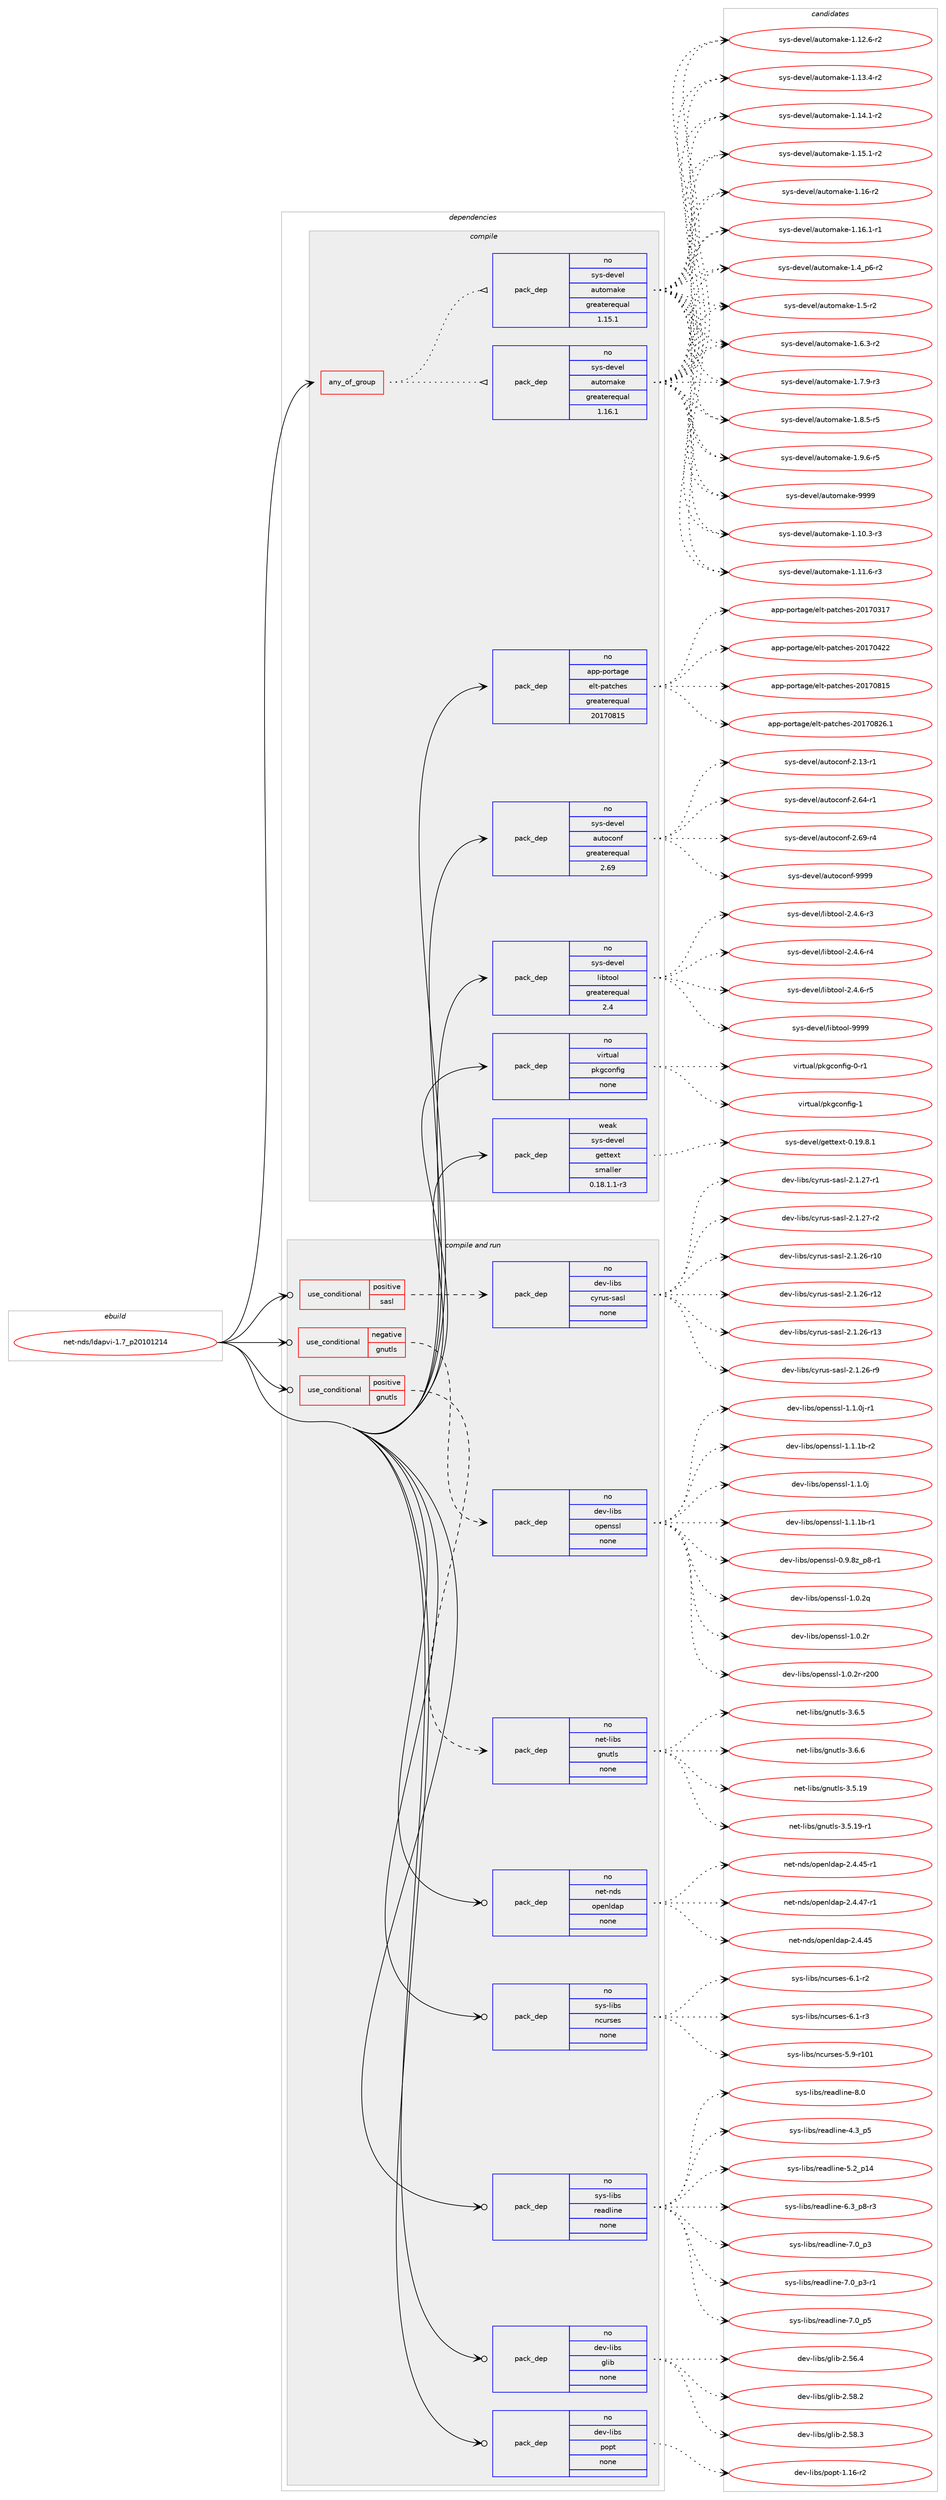 digraph prolog {

# *************
# Graph options
# *************

newrank=true;
concentrate=true;
compound=true;
graph [rankdir=LR,fontname=Helvetica,fontsize=10,ranksep=1.5];#, ranksep=2.5, nodesep=0.2];
edge  [arrowhead=vee];
node  [fontname=Helvetica,fontsize=10];

# **********
# The ebuild
# **********

subgraph cluster_leftcol {
color=gray;
rank=same;
label=<<i>ebuild</i>>;
id [label="net-nds/ldapvi-1.7_p20101214", color=red, width=4, href="../net-nds/ldapvi-1.7_p20101214.svg"];
}

# ****************
# The dependencies
# ****************

subgraph cluster_midcol {
color=gray;
label=<<i>dependencies</i>>;
subgraph cluster_compile {
fillcolor="#eeeeee";
style=filled;
label=<<i>compile</i>>;
subgraph any54 {
dependency1610 [label=<<TABLE BORDER="0" CELLBORDER="1" CELLSPACING="0" CELLPADDING="4"><TR><TD CELLPADDING="10">any_of_group</TD></TR></TABLE>>, shape=none, color=red];subgraph pack1353 {
dependency1611 [label=<<TABLE BORDER="0" CELLBORDER="1" CELLSPACING="0" CELLPADDING="4" WIDTH="220"><TR><TD ROWSPAN="6" CELLPADDING="30">pack_dep</TD></TR><TR><TD WIDTH="110">no</TD></TR><TR><TD>sys-devel</TD></TR><TR><TD>automake</TD></TR><TR><TD>greaterequal</TD></TR><TR><TD>1.16.1</TD></TR></TABLE>>, shape=none, color=blue];
}
dependency1610:e -> dependency1611:w [weight=20,style="dotted",arrowhead="oinv"];
subgraph pack1354 {
dependency1612 [label=<<TABLE BORDER="0" CELLBORDER="1" CELLSPACING="0" CELLPADDING="4" WIDTH="220"><TR><TD ROWSPAN="6" CELLPADDING="30">pack_dep</TD></TR><TR><TD WIDTH="110">no</TD></TR><TR><TD>sys-devel</TD></TR><TR><TD>automake</TD></TR><TR><TD>greaterequal</TD></TR><TR><TD>1.15.1</TD></TR></TABLE>>, shape=none, color=blue];
}
dependency1610:e -> dependency1612:w [weight=20,style="dotted",arrowhead="oinv"];
}
id:e -> dependency1610:w [weight=20,style="solid",arrowhead="vee"];
subgraph pack1355 {
dependency1613 [label=<<TABLE BORDER="0" CELLBORDER="1" CELLSPACING="0" CELLPADDING="4" WIDTH="220"><TR><TD ROWSPAN="6" CELLPADDING="30">pack_dep</TD></TR><TR><TD WIDTH="110">no</TD></TR><TR><TD>app-portage</TD></TR><TR><TD>elt-patches</TD></TR><TR><TD>greaterequal</TD></TR><TR><TD>20170815</TD></TR></TABLE>>, shape=none, color=blue];
}
id:e -> dependency1613:w [weight=20,style="solid",arrowhead="vee"];
subgraph pack1356 {
dependency1614 [label=<<TABLE BORDER="0" CELLBORDER="1" CELLSPACING="0" CELLPADDING="4" WIDTH="220"><TR><TD ROWSPAN="6" CELLPADDING="30">pack_dep</TD></TR><TR><TD WIDTH="110">no</TD></TR><TR><TD>sys-devel</TD></TR><TR><TD>autoconf</TD></TR><TR><TD>greaterequal</TD></TR><TR><TD>2.69</TD></TR></TABLE>>, shape=none, color=blue];
}
id:e -> dependency1614:w [weight=20,style="solid",arrowhead="vee"];
subgraph pack1357 {
dependency1615 [label=<<TABLE BORDER="0" CELLBORDER="1" CELLSPACING="0" CELLPADDING="4" WIDTH="220"><TR><TD ROWSPAN="6" CELLPADDING="30">pack_dep</TD></TR><TR><TD WIDTH="110">no</TD></TR><TR><TD>sys-devel</TD></TR><TR><TD>libtool</TD></TR><TR><TD>greaterequal</TD></TR><TR><TD>2.4</TD></TR></TABLE>>, shape=none, color=blue];
}
id:e -> dependency1615:w [weight=20,style="solid",arrowhead="vee"];
subgraph pack1358 {
dependency1616 [label=<<TABLE BORDER="0" CELLBORDER="1" CELLSPACING="0" CELLPADDING="4" WIDTH="220"><TR><TD ROWSPAN="6" CELLPADDING="30">pack_dep</TD></TR><TR><TD WIDTH="110">no</TD></TR><TR><TD>virtual</TD></TR><TR><TD>pkgconfig</TD></TR><TR><TD>none</TD></TR><TR><TD></TD></TR></TABLE>>, shape=none, color=blue];
}
id:e -> dependency1616:w [weight=20,style="solid",arrowhead="vee"];
subgraph pack1359 {
dependency1617 [label=<<TABLE BORDER="0" CELLBORDER="1" CELLSPACING="0" CELLPADDING="4" WIDTH="220"><TR><TD ROWSPAN="6" CELLPADDING="30">pack_dep</TD></TR><TR><TD WIDTH="110">weak</TD></TR><TR><TD>sys-devel</TD></TR><TR><TD>gettext</TD></TR><TR><TD>smaller</TD></TR><TR><TD>0.18.1.1-r3</TD></TR></TABLE>>, shape=none, color=blue];
}
id:e -> dependency1617:w [weight=20,style="solid",arrowhead="vee"];
}
subgraph cluster_compileandrun {
fillcolor="#eeeeee";
style=filled;
label=<<i>compile and run</i>>;
subgraph cond202 {
dependency1618 [label=<<TABLE BORDER="0" CELLBORDER="1" CELLSPACING="0" CELLPADDING="4"><TR><TD ROWSPAN="3" CELLPADDING="10">use_conditional</TD></TR><TR><TD>negative</TD></TR><TR><TD>gnutls</TD></TR></TABLE>>, shape=none, color=red];
subgraph pack1360 {
dependency1619 [label=<<TABLE BORDER="0" CELLBORDER="1" CELLSPACING="0" CELLPADDING="4" WIDTH="220"><TR><TD ROWSPAN="6" CELLPADDING="30">pack_dep</TD></TR><TR><TD WIDTH="110">no</TD></TR><TR><TD>dev-libs</TD></TR><TR><TD>openssl</TD></TR><TR><TD>none</TD></TR><TR><TD></TD></TR></TABLE>>, shape=none, color=blue];
}
dependency1618:e -> dependency1619:w [weight=20,style="dashed",arrowhead="vee"];
}
id:e -> dependency1618:w [weight=20,style="solid",arrowhead="odotvee"];
subgraph cond203 {
dependency1620 [label=<<TABLE BORDER="0" CELLBORDER="1" CELLSPACING="0" CELLPADDING="4"><TR><TD ROWSPAN="3" CELLPADDING="10">use_conditional</TD></TR><TR><TD>positive</TD></TR><TR><TD>gnutls</TD></TR></TABLE>>, shape=none, color=red];
subgraph pack1361 {
dependency1621 [label=<<TABLE BORDER="0" CELLBORDER="1" CELLSPACING="0" CELLPADDING="4" WIDTH="220"><TR><TD ROWSPAN="6" CELLPADDING="30">pack_dep</TD></TR><TR><TD WIDTH="110">no</TD></TR><TR><TD>net-libs</TD></TR><TR><TD>gnutls</TD></TR><TR><TD>none</TD></TR><TR><TD></TD></TR></TABLE>>, shape=none, color=blue];
}
dependency1620:e -> dependency1621:w [weight=20,style="dashed",arrowhead="vee"];
}
id:e -> dependency1620:w [weight=20,style="solid",arrowhead="odotvee"];
subgraph cond204 {
dependency1622 [label=<<TABLE BORDER="0" CELLBORDER="1" CELLSPACING="0" CELLPADDING="4"><TR><TD ROWSPAN="3" CELLPADDING="10">use_conditional</TD></TR><TR><TD>positive</TD></TR><TR><TD>sasl</TD></TR></TABLE>>, shape=none, color=red];
subgraph pack1362 {
dependency1623 [label=<<TABLE BORDER="0" CELLBORDER="1" CELLSPACING="0" CELLPADDING="4" WIDTH="220"><TR><TD ROWSPAN="6" CELLPADDING="30">pack_dep</TD></TR><TR><TD WIDTH="110">no</TD></TR><TR><TD>dev-libs</TD></TR><TR><TD>cyrus-sasl</TD></TR><TR><TD>none</TD></TR><TR><TD></TD></TR></TABLE>>, shape=none, color=blue];
}
dependency1622:e -> dependency1623:w [weight=20,style="dashed",arrowhead="vee"];
}
id:e -> dependency1622:w [weight=20,style="solid",arrowhead="odotvee"];
subgraph pack1363 {
dependency1624 [label=<<TABLE BORDER="0" CELLBORDER="1" CELLSPACING="0" CELLPADDING="4" WIDTH="220"><TR><TD ROWSPAN="6" CELLPADDING="30">pack_dep</TD></TR><TR><TD WIDTH="110">no</TD></TR><TR><TD>dev-libs</TD></TR><TR><TD>glib</TD></TR><TR><TD>none</TD></TR><TR><TD></TD></TR></TABLE>>, shape=none, color=blue];
}
id:e -> dependency1624:w [weight=20,style="solid",arrowhead="odotvee"];
subgraph pack1364 {
dependency1625 [label=<<TABLE BORDER="0" CELLBORDER="1" CELLSPACING="0" CELLPADDING="4" WIDTH="220"><TR><TD ROWSPAN="6" CELLPADDING="30">pack_dep</TD></TR><TR><TD WIDTH="110">no</TD></TR><TR><TD>dev-libs</TD></TR><TR><TD>popt</TD></TR><TR><TD>none</TD></TR><TR><TD></TD></TR></TABLE>>, shape=none, color=blue];
}
id:e -> dependency1625:w [weight=20,style="solid",arrowhead="odotvee"];
subgraph pack1365 {
dependency1626 [label=<<TABLE BORDER="0" CELLBORDER="1" CELLSPACING="0" CELLPADDING="4" WIDTH="220"><TR><TD ROWSPAN="6" CELLPADDING="30">pack_dep</TD></TR><TR><TD WIDTH="110">no</TD></TR><TR><TD>net-nds</TD></TR><TR><TD>openldap</TD></TR><TR><TD>none</TD></TR><TR><TD></TD></TR></TABLE>>, shape=none, color=blue];
}
id:e -> dependency1626:w [weight=20,style="solid",arrowhead="odotvee"];
subgraph pack1366 {
dependency1627 [label=<<TABLE BORDER="0" CELLBORDER="1" CELLSPACING="0" CELLPADDING="4" WIDTH="220"><TR><TD ROWSPAN="6" CELLPADDING="30">pack_dep</TD></TR><TR><TD WIDTH="110">no</TD></TR><TR><TD>sys-libs</TD></TR><TR><TD>ncurses</TD></TR><TR><TD>none</TD></TR><TR><TD></TD></TR></TABLE>>, shape=none, color=blue];
}
id:e -> dependency1627:w [weight=20,style="solid",arrowhead="odotvee"];
subgraph pack1367 {
dependency1628 [label=<<TABLE BORDER="0" CELLBORDER="1" CELLSPACING="0" CELLPADDING="4" WIDTH="220"><TR><TD ROWSPAN="6" CELLPADDING="30">pack_dep</TD></TR><TR><TD WIDTH="110">no</TD></TR><TR><TD>sys-libs</TD></TR><TR><TD>readline</TD></TR><TR><TD>none</TD></TR><TR><TD></TD></TR></TABLE>>, shape=none, color=blue];
}
id:e -> dependency1628:w [weight=20,style="solid",arrowhead="odotvee"];
}
subgraph cluster_run {
fillcolor="#eeeeee";
style=filled;
label=<<i>run</i>>;
}
}

# **************
# The candidates
# **************

subgraph cluster_choices {
rank=same;
color=gray;
label=<<i>candidates</i>>;

subgraph choice1353 {
color=black;
nodesep=1;
choice11512111545100101118101108479711711611110997107101454946494846514511451 [label="sys-devel/automake-1.10.3-r3", color=red, width=4,href="../sys-devel/automake-1.10.3-r3.svg"];
choice11512111545100101118101108479711711611110997107101454946494946544511451 [label="sys-devel/automake-1.11.6-r3", color=red, width=4,href="../sys-devel/automake-1.11.6-r3.svg"];
choice11512111545100101118101108479711711611110997107101454946495046544511450 [label="sys-devel/automake-1.12.6-r2", color=red, width=4,href="../sys-devel/automake-1.12.6-r2.svg"];
choice11512111545100101118101108479711711611110997107101454946495146524511450 [label="sys-devel/automake-1.13.4-r2", color=red, width=4,href="../sys-devel/automake-1.13.4-r2.svg"];
choice11512111545100101118101108479711711611110997107101454946495246494511450 [label="sys-devel/automake-1.14.1-r2", color=red, width=4,href="../sys-devel/automake-1.14.1-r2.svg"];
choice11512111545100101118101108479711711611110997107101454946495346494511450 [label="sys-devel/automake-1.15.1-r2", color=red, width=4,href="../sys-devel/automake-1.15.1-r2.svg"];
choice1151211154510010111810110847971171161111099710710145494649544511450 [label="sys-devel/automake-1.16-r2", color=red, width=4,href="../sys-devel/automake-1.16-r2.svg"];
choice11512111545100101118101108479711711611110997107101454946495446494511449 [label="sys-devel/automake-1.16.1-r1", color=red, width=4,href="../sys-devel/automake-1.16.1-r1.svg"];
choice115121115451001011181011084797117116111109971071014549465295112544511450 [label="sys-devel/automake-1.4_p6-r2", color=red, width=4,href="../sys-devel/automake-1.4_p6-r2.svg"];
choice11512111545100101118101108479711711611110997107101454946534511450 [label="sys-devel/automake-1.5-r2", color=red, width=4,href="../sys-devel/automake-1.5-r2.svg"];
choice115121115451001011181011084797117116111109971071014549465446514511450 [label="sys-devel/automake-1.6.3-r2", color=red, width=4,href="../sys-devel/automake-1.6.3-r2.svg"];
choice115121115451001011181011084797117116111109971071014549465546574511451 [label="sys-devel/automake-1.7.9-r3", color=red, width=4,href="../sys-devel/automake-1.7.9-r3.svg"];
choice115121115451001011181011084797117116111109971071014549465646534511453 [label="sys-devel/automake-1.8.5-r5", color=red, width=4,href="../sys-devel/automake-1.8.5-r5.svg"];
choice115121115451001011181011084797117116111109971071014549465746544511453 [label="sys-devel/automake-1.9.6-r5", color=red, width=4,href="../sys-devel/automake-1.9.6-r5.svg"];
choice115121115451001011181011084797117116111109971071014557575757 [label="sys-devel/automake-9999", color=red, width=4,href="../sys-devel/automake-9999.svg"];
dependency1611:e -> choice11512111545100101118101108479711711611110997107101454946494846514511451:w [style=dotted,weight="100"];
dependency1611:e -> choice11512111545100101118101108479711711611110997107101454946494946544511451:w [style=dotted,weight="100"];
dependency1611:e -> choice11512111545100101118101108479711711611110997107101454946495046544511450:w [style=dotted,weight="100"];
dependency1611:e -> choice11512111545100101118101108479711711611110997107101454946495146524511450:w [style=dotted,weight="100"];
dependency1611:e -> choice11512111545100101118101108479711711611110997107101454946495246494511450:w [style=dotted,weight="100"];
dependency1611:e -> choice11512111545100101118101108479711711611110997107101454946495346494511450:w [style=dotted,weight="100"];
dependency1611:e -> choice1151211154510010111810110847971171161111099710710145494649544511450:w [style=dotted,weight="100"];
dependency1611:e -> choice11512111545100101118101108479711711611110997107101454946495446494511449:w [style=dotted,weight="100"];
dependency1611:e -> choice115121115451001011181011084797117116111109971071014549465295112544511450:w [style=dotted,weight="100"];
dependency1611:e -> choice11512111545100101118101108479711711611110997107101454946534511450:w [style=dotted,weight="100"];
dependency1611:e -> choice115121115451001011181011084797117116111109971071014549465446514511450:w [style=dotted,weight="100"];
dependency1611:e -> choice115121115451001011181011084797117116111109971071014549465546574511451:w [style=dotted,weight="100"];
dependency1611:e -> choice115121115451001011181011084797117116111109971071014549465646534511453:w [style=dotted,weight="100"];
dependency1611:e -> choice115121115451001011181011084797117116111109971071014549465746544511453:w [style=dotted,weight="100"];
dependency1611:e -> choice115121115451001011181011084797117116111109971071014557575757:w [style=dotted,weight="100"];
}
subgraph choice1354 {
color=black;
nodesep=1;
choice11512111545100101118101108479711711611110997107101454946494846514511451 [label="sys-devel/automake-1.10.3-r3", color=red, width=4,href="../sys-devel/automake-1.10.3-r3.svg"];
choice11512111545100101118101108479711711611110997107101454946494946544511451 [label="sys-devel/automake-1.11.6-r3", color=red, width=4,href="../sys-devel/automake-1.11.6-r3.svg"];
choice11512111545100101118101108479711711611110997107101454946495046544511450 [label="sys-devel/automake-1.12.6-r2", color=red, width=4,href="../sys-devel/automake-1.12.6-r2.svg"];
choice11512111545100101118101108479711711611110997107101454946495146524511450 [label="sys-devel/automake-1.13.4-r2", color=red, width=4,href="../sys-devel/automake-1.13.4-r2.svg"];
choice11512111545100101118101108479711711611110997107101454946495246494511450 [label="sys-devel/automake-1.14.1-r2", color=red, width=4,href="../sys-devel/automake-1.14.1-r2.svg"];
choice11512111545100101118101108479711711611110997107101454946495346494511450 [label="sys-devel/automake-1.15.1-r2", color=red, width=4,href="../sys-devel/automake-1.15.1-r2.svg"];
choice1151211154510010111810110847971171161111099710710145494649544511450 [label="sys-devel/automake-1.16-r2", color=red, width=4,href="../sys-devel/automake-1.16-r2.svg"];
choice11512111545100101118101108479711711611110997107101454946495446494511449 [label="sys-devel/automake-1.16.1-r1", color=red, width=4,href="../sys-devel/automake-1.16.1-r1.svg"];
choice115121115451001011181011084797117116111109971071014549465295112544511450 [label="sys-devel/automake-1.4_p6-r2", color=red, width=4,href="../sys-devel/automake-1.4_p6-r2.svg"];
choice11512111545100101118101108479711711611110997107101454946534511450 [label="sys-devel/automake-1.5-r2", color=red, width=4,href="../sys-devel/automake-1.5-r2.svg"];
choice115121115451001011181011084797117116111109971071014549465446514511450 [label="sys-devel/automake-1.6.3-r2", color=red, width=4,href="../sys-devel/automake-1.6.3-r2.svg"];
choice115121115451001011181011084797117116111109971071014549465546574511451 [label="sys-devel/automake-1.7.9-r3", color=red, width=4,href="../sys-devel/automake-1.7.9-r3.svg"];
choice115121115451001011181011084797117116111109971071014549465646534511453 [label="sys-devel/automake-1.8.5-r5", color=red, width=4,href="../sys-devel/automake-1.8.5-r5.svg"];
choice115121115451001011181011084797117116111109971071014549465746544511453 [label="sys-devel/automake-1.9.6-r5", color=red, width=4,href="../sys-devel/automake-1.9.6-r5.svg"];
choice115121115451001011181011084797117116111109971071014557575757 [label="sys-devel/automake-9999", color=red, width=4,href="../sys-devel/automake-9999.svg"];
dependency1612:e -> choice11512111545100101118101108479711711611110997107101454946494846514511451:w [style=dotted,weight="100"];
dependency1612:e -> choice11512111545100101118101108479711711611110997107101454946494946544511451:w [style=dotted,weight="100"];
dependency1612:e -> choice11512111545100101118101108479711711611110997107101454946495046544511450:w [style=dotted,weight="100"];
dependency1612:e -> choice11512111545100101118101108479711711611110997107101454946495146524511450:w [style=dotted,weight="100"];
dependency1612:e -> choice11512111545100101118101108479711711611110997107101454946495246494511450:w [style=dotted,weight="100"];
dependency1612:e -> choice11512111545100101118101108479711711611110997107101454946495346494511450:w [style=dotted,weight="100"];
dependency1612:e -> choice1151211154510010111810110847971171161111099710710145494649544511450:w [style=dotted,weight="100"];
dependency1612:e -> choice11512111545100101118101108479711711611110997107101454946495446494511449:w [style=dotted,weight="100"];
dependency1612:e -> choice115121115451001011181011084797117116111109971071014549465295112544511450:w [style=dotted,weight="100"];
dependency1612:e -> choice11512111545100101118101108479711711611110997107101454946534511450:w [style=dotted,weight="100"];
dependency1612:e -> choice115121115451001011181011084797117116111109971071014549465446514511450:w [style=dotted,weight="100"];
dependency1612:e -> choice115121115451001011181011084797117116111109971071014549465546574511451:w [style=dotted,weight="100"];
dependency1612:e -> choice115121115451001011181011084797117116111109971071014549465646534511453:w [style=dotted,weight="100"];
dependency1612:e -> choice115121115451001011181011084797117116111109971071014549465746544511453:w [style=dotted,weight="100"];
dependency1612:e -> choice115121115451001011181011084797117116111109971071014557575757:w [style=dotted,weight="100"];
}
subgraph choice1355 {
color=black;
nodesep=1;
choice97112112451121111141169710310147101108116451129711699104101115455048495548514955 [label="app-portage/elt-patches-20170317", color=red, width=4,href="../app-portage/elt-patches-20170317.svg"];
choice97112112451121111141169710310147101108116451129711699104101115455048495548525050 [label="app-portage/elt-patches-20170422", color=red, width=4,href="../app-portage/elt-patches-20170422.svg"];
choice97112112451121111141169710310147101108116451129711699104101115455048495548564953 [label="app-portage/elt-patches-20170815", color=red, width=4,href="../app-portage/elt-patches-20170815.svg"];
choice971121124511211111411697103101471011081164511297116991041011154550484955485650544649 [label="app-portage/elt-patches-20170826.1", color=red, width=4,href="../app-portage/elt-patches-20170826.1.svg"];
dependency1613:e -> choice97112112451121111141169710310147101108116451129711699104101115455048495548514955:w [style=dotted,weight="100"];
dependency1613:e -> choice97112112451121111141169710310147101108116451129711699104101115455048495548525050:w [style=dotted,weight="100"];
dependency1613:e -> choice97112112451121111141169710310147101108116451129711699104101115455048495548564953:w [style=dotted,weight="100"];
dependency1613:e -> choice971121124511211111411697103101471011081164511297116991041011154550484955485650544649:w [style=dotted,weight="100"];
}
subgraph choice1356 {
color=black;
nodesep=1;
choice1151211154510010111810110847971171161119911111010245504649514511449 [label="sys-devel/autoconf-2.13-r1", color=red, width=4,href="../sys-devel/autoconf-2.13-r1.svg"];
choice1151211154510010111810110847971171161119911111010245504654524511449 [label="sys-devel/autoconf-2.64-r1", color=red, width=4,href="../sys-devel/autoconf-2.64-r1.svg"];
choice1151211154510010111810110847971171161119911111010245504654574511452 [label="sys-devel/autoconf-2.69-r4", color=red, width=4,href="../sys-devel/autoconf-2.69-r4.svg"];
choice115121115451001011181011084797117116111991111101024557575757 [label="sys-devel/autoconf-9999", color=red, width=4,href="../sys-devel/autoconf-9999.svg"];
dependency1614:e -> choice1151211154510010111810110847971171161119911111010245504649514511449:w [style=dotted,weight="100"];
dependency1614:e -> choice1151211154510010111810110847971171161119911111010245504654524511449:w [style=dotted,weight="100"];
dependency1614:e -> choice1151211154510010111810110847971171161119911111010245504654574511452:w [style=dotted,weight="100"];
dependency1614:e -> choice115121115451001011181011084797117116111991111101024557575757:w [style=dotted,weight="100"];
}
subgraph choice1357 {
color=black;
nodesep=1;
choice1151211154510010111810110847108105981161111111084550465246544511451 [label="sys-devel/libtool-2.4.6-r3", color=red, width=4,href="../sys-devel/libtool-2.4.6-r3.svg"];
choice1151211154510010111810110847108105981161111111084550465246544511452 [label="sys-devel/libtool-2.4.6-r4", color=red, width=4,href="../sys-devel/libtool-2.4.6-r4.svg"];
choice1151211154510010111810110847108105981161111111084550465246544511453 [label="sys-devel/libtool-2.4.6-r5", color=red, width=4,href="../sys-devel/libtool-2.4.6-r5.svg"];
choice1151211154510010111810110847108105981161111111084557575757 [label="sys-devel/libtool-9999", color=red, width=4,href="../sys-devel/libtool-9999.svg"];
dependency1615:e -> choice1151211154510010111810110847108105981161111111084550465246544511451:w [style=dotted,weight="100"];
dependency1615:e -> choice1151211154510010111810110847108105981161111111084550465246544511452:w [style=dotted,weight="100"];
dependency1615:e -> choice1151211154510010111810110847108105981161111111084550465246544511453:w [style=dotted,weight="100"];
dependency1615:e -> choice1151211154510010111810110847108105981161111111084557575757:w [style=dotted,weight="100"];
}
subgraph choice1358 {
color=black;
nodesep=1;
choice11810511411611797108471121071039911111010210510345484511449 [label="virtual/pkgconfig-0-r1", color=red, width=4,href="../virtual/pkgconfig-0-r1.svg"];
choice1181051141161179710847112107103991111101021051034549 [label="virtual/pkgconfig-1", color=red, width=4,href="../virtual/pkgconfig-1.svg"];
dependency1616:e -> choice11810511411611797108471121071039911111010210510345484511449:w [style=dotted,weight="100"];
dependency1616:e -> choice1181051141161179710847112107103991111101021051034549:w [style=dotted,weight="100"];
}
subgraph choice1359 {
color=black;
nodesep=1;
choice1151211154510010111810110847103101116116101120116454846495746564649 [label="sys-devel/gettext-0.19.8.1", color=red, width=4,href="../sys-devel/gettext-0.19.8.1.svg"];
dependency1617:e -> choice1151211154510010111810110847103101116116101120116454846495746564649:w [style=dotted,weight="100"];
}
subgraph choice1360 {
color=black;
nodesep=1;
choice100101118451081059811547111112101110115115108454946494648106 [label="dev-libs/openssl-1.1.0j", color=red, width=4,href="../dev-libs/openssl-1.1.0j.svg"];
choice100101118451081059811547111112101110115115108454946494649984511449 [label="dev-libs/openssl-1.1.1b-r1", color=red, width=4,href="../dev-libs/openssl-1.1.1b-r1.svg"];
choice10010111845108105981154711111210111011511510845484657465612295112564511449 [label="dev-libs/openssl-0.9.8z_p8-r1", color=red, width=4,href="../dev-libs/openssl-0.9.8z_p8-r1.svg"];
choice100101118451081059811547111112101110115115108454946484650113 [label="dev-libs/openssl-1.0.2q", color=red, width=4,href="../dev-libs/openssl-1.0.2q.svg"];
choice100101118451081059811547111112101110115115108454946484650114 [label="dev-libs/openssl-1.0.2r", color=red, width=4,href="../dev-libs/openssl-1.0.2r.svg"];
choice10010111845108105981154711111210111011511510845494648465011445114504848 [label="dev-libs/openssl-1.0.2r-r200", color=red, width=4,href="../dev-libs/openssl-1.0.2r-r200.svg"];
choice1001011184510810598115471111121011101151151084549464946481064511449 [label="dev-libs/openssl-1.1.0j-r1", color=red, width=4,href="../dev-libs/openssl-1.1.0j-r1.svg"];
choice100101118451081059811547111112101110115115108454946494649984511450 [label="dev-libs/openssl-1.1.1b-r2", color=red, width=4,href="../dev-libs/openssl-1.1.1b-r2.svg"];
dependency1619:e -> choice100101118451081059811547111112101110115115108454946494648106:w [style=dotted,weight="100"];
dependency1619:e -> choice100101118451081059811547111112101110115115108454946494649984511449:w [style=dotted,weight="100"];
dependency1619:e -> choice10010111845108105981154711111210111011511510845484657465612295112564511449:w [style=dotted,weight="100"];
dependency1619:e -> choice100101118451081059811547111112101110115115108454946484650113:w [style=dotted,weight="100"];
dependency1619:e -> choice100101118451081059811547111112101110115115108454946484650114:w [style=dotted,weight="100"];
dependency1619:e -> choice10010111845108105981154711111210111011511510845494648465011445114504848:w [style=dotted,weight="100"];
dependency1619:e -> choice1001011184510810598115471111121011101151151084549464946481064511449:w [style=dotted,weight="100"];
dependency1619:e -> choice100101118451081059811547111112101110115115108454946494649984511450:w [style=dotted,weight="100"];
}
subgraph choice1361 {
color=black;
nodesep=1;
choice11010111645108105981154710311011711610811545514653464957 [label="net-libs/gnutls-3.5.19", color=red, width=4,href="../net-libs/gnutls-3.5.19.svg"];
choice110101116451081059811547103110117116108115455146534649574511449 [label="net-libs/gnutls-3.5.19-r1", color=red, width=4,href="../net-libs/gnutls-3.5.19-r1.svg"];
choice110101116451081059811547103110117116108115455146544653 [label="net-libs/gnutls-3.6.5", color=red, width=4,href="../net-libs/gnutls-3.6.5.svg"];
choice110101116451081059811547103110117116108115455146544654 [label="net-libs/gnutls-3.6.6", color=red, width=4,href="../net-libs/gnutls-3.6.6.svg"];
dependency1621:e -> choice11010111645108105981154710311011711610811545514653464957:w [style=dotted,weight="100"];
dependency1621:e -> choice110101116451081059811547103110117116108115455146534649574511449:w [style=dotted,weight="100"];
dependency1621:e -> choice110101116451081059811547103110117116108115455146544653:w [style=dotted,weight="100"];
dependency1621:e -> choice110101116451081059811547103110117116108115455146544654:w [style=dotted,weight="100"];
}
subgraph choice1362 {
color=black;
nodesep=1;
choice10010111845108105981154799121114117115451159711510845504649465054451144948 [label="dev-libs/cyrus-sasl-2.1.26-r10", color=red, width=4,href="../dev-libs/cyrus-sasl-2.1.26-r10.svg"];
choice10010111845108105981154799121114117115451159711510845504649465054451144950 [label="dev-libs/cyrus-sasl-2.1.26-r12", color=red, width=4,href="../dev-libs/cyrus-sasl-2.1.26-r12.svg"];
choice10010111845108105981154799121114117115451159711510845504649465054451144951 [label="dev-libs/cyrus-sasl-2.1.26-r13", color=red, width=4,href="../dev-libs/cyrus-sasl-2.1.26-r13.svg"];
choice100101118451081059811547991211141171154511597115108455046494650544511457 [label="dev-libs/cyrus-sasl-2.1.26-r9", color=red, width=4,href="../dev-libs/cyrus-sasl-2.1.26-r9.svg"];
choice100101118451081059811547991211141171154511597115108455046494650554511449 [label="dev-libs/cyrus-sasl-2.1.27-r1", color=red, width=4,href="../dev-libs/cyrus-sasl-2.1.27-r1.svg"];
choice100101118451081059811547991211141171154511597115108455046494650554511450 [label="dev-libs/cyrus-sasl-2.1.27-r2", color=red, width=4,href="../dev-libs/cyrus-sasl-2.1.27-r2.svg"];
dependency1623:e -> choice10010111845108105981154799121114117115451159711510845504649465054451144948:w [style=dotted,weight="100"];
dependency1623:e -> choice10010111845108105981154799121114117115451159711510845504649465054451144950:w [style=dotted,weight="100"];
dependency1623:e -> choice10010111845108105981154799121114117115451159711510845504649465054451144951:w [style=dotted,weight="100"];
dependency1623:e -> choice100101118451081059811547991211141171154511597115108455046494650544511457:w [style=dotted,weight="100"];
dependency1623:e -> choice100101118451081059811547991211141171154511597115108455046494650554511449:w [style=dotted,weight="100"];
dependency1623:e -> choice100101118451081059811547991211141171154511597115108455046494650554511450:w [style=dotted,weight="100"];
}
subgraph choice1363 {
color=black;
nodesep=1;
choice1001011184510810598115471031081059845504653544652 [label="dev-libs/glib-2.56.4", color=red, width=4,href="../dev-libs/glib-2.56.4.svg"];
choice1001011184510810598115471031081059845504653564650 [label="dev-libs/glib-2.58.2", color=red, width=4,href="../dev-libs/glib-2.58.2.svg"];
choice1001011184510810598115471031081059845504653564651 [label="dev-libs/glib-2.58.3", color=red, width=4,href="../dev-libs/glib-2.58.3.svg"];
dependency1624:e -> choice1001011184510810598115471031081059845504653544652:w [style=dotted,weight="100"];
dependency1624:e -> choice1001011184510810598115471031081059845504653564650:w [style=dotted,weight="100"];
dependency1624:e -> choice1001011184510810598115471031081059845504653564651:w [style=dotted,weight="100"];
}
subgraph choice1364 {
color=black;
nodesep=1;
choice10010111845108105981154711211111211645494649544511450 [label="dev-libs/popt-1.16-r2", color=red, width=4,href="../dev-libs/popt-1.16-r2.svg"];
dependency1625:e -> choice10010111845108105981154711211111211645494649544511450:w [style=dotted,weight="100"];
}
subgraph choice1365 {
color=black;
nodesep=1;
choice11010111645110100115471111121011101081009711245504652465253 [label="net-nds/openldap-2.4.45", color=red, width=4,href="../net-nds/openldap-2.4.45.svg"];
choice110101116451101001154711111210111010810097112455046524652534511449 [label="net-nds/openldap-2.4.45-r1", color=red, width=4,href="../net-nds/openldap-2.4.45-r1.svg"];
choice110101116451101001154711111210111010810097112455046524652554511449 [label="net-nds/openldap-2.4.47-r1", color=red, width=4,href="../net-nds/openldap-2.4.47-r1.svg"];
dependency1626:e -> choice11010111645110100115471111121011101081009711245504652465253:w [style=dotted,weight="100"];
dependency1626:e -> choice110101116451101001154711111210111010810097112455046524652534511449:w [style=dotted,weight="100"];
dependency1626:e -> choice110101116451101001154711111210111010810097112455046524652554511449:w [style=dotted,weight="100"];
}
subgraph choice1366 {
color=black;
nodesep=1;
choice115121115451081059811547110991171141151011154553465745114494849 [label="sys-libs/ncurses-5.9-r101", color=red, width=4,href="../sys-libs/ncurses-5.9-r101.svg"];
choice11512111545108105981154711099117114115101115455446494511450 [label="sys-libs/ncurses-6.1-r2", color=red, width=4,href="../sys-libs/ncurses-6.1-r2.svg"];
choice11512111545108105981154711099117114115101115455446494511451 [label="sys-libs/ncurses-6.1-r3", color=red, width=4,href="../sys-libs/ncurses-6.1-r3.svg"];
dependency1627:e -> choice115121115451081059811547110991171141151011154553465745114494849:w [style=dotted,weight="100"];
dependency1627:e -> choice11512111545108105981154711099117114115101115455446494511450:w [style=dotted,weight="100"];
dependency1627:e -> choice11512111545108105981154711099117114115101115455446494511451:w [style=dotted,weight="100"];
}
subgraph choice1367 {
color=black;
nodesep=1;
choice11512111545108105981154711410197100108105110101455246519511253 [label="sys-libs/readline-4.3_p5", color=red, width=4,href="../sys-libs/readline-4.3_p5.svg"];
choice1151211154510810598115471141019710010810511010145534650951124952 [label="sys-libs/readline-5.2_p14", color=red, width=4,href="../sys-libs/readline-5.2_p14.svg"];
choice115121115451081059811547114101971001081051101014554465195112564511451 [label="sys-libs/readline-6.3_p8-r3", color=red, width=4,href="../sys-libs/readline-6.3_p8-r3.svg"];
choice11512111545108105981154711410197100108105110101455546489511251 [label="sys-libs/readline-7.0_p3", color=red, width=4,href="../sys-libs/readline-7.0_p3.svg"];
choice115121115451081059811547114101971001081051101014555464895112514511449 [label="sys-libs/readline-7.0_p3-r1", color=red, width=4,href="../sys-libs/readline-7.0_p3-r1.svg"];
choice11512111545108105981154711410197100108105110101455546489511253 [label="sys-libs/readline-7.0_p5", color=red, width=4,href="../sys-libs/readline-7.0_p5.svg"];
choice1151211154510810598115471141019710010810511010145564648 [label="sys-libs/readline-8.0", color=red, width=4,href="../sys-libs/readline-8.0.svg"];
dependency1628:e -> choice11512111545108105981154711410197100108105110101455246519511253:w [style=dotted,weight="100"];
dependency1628:e -> choice1151211154510810598115471141019710010810511010145534650951124952:w [style=dotted,weight="100"];
dependency1628:e -> choice115121115451081059811547114101971001081051101014554465195112564511451:w [style=dotted,weight="100"];
dependency1628:e -> choice11512111545108105981154711410197100108105110101455546489511251:w [style=dotted,weight="100"];
dependency1628:e -> choice115121115451081059811547114101971001081051101014555464895112514511449:w [style=dotted,weight="100"];
dependency1628:e -> choice11512111545108105981154711410197100108105110101455546489511253:w [style=dotted,weight="100"];
dependency1628:e -> choice1151211154510810598115471141019710010810511010145564648:w [style=dotted,weight="100"];
}
}

}
